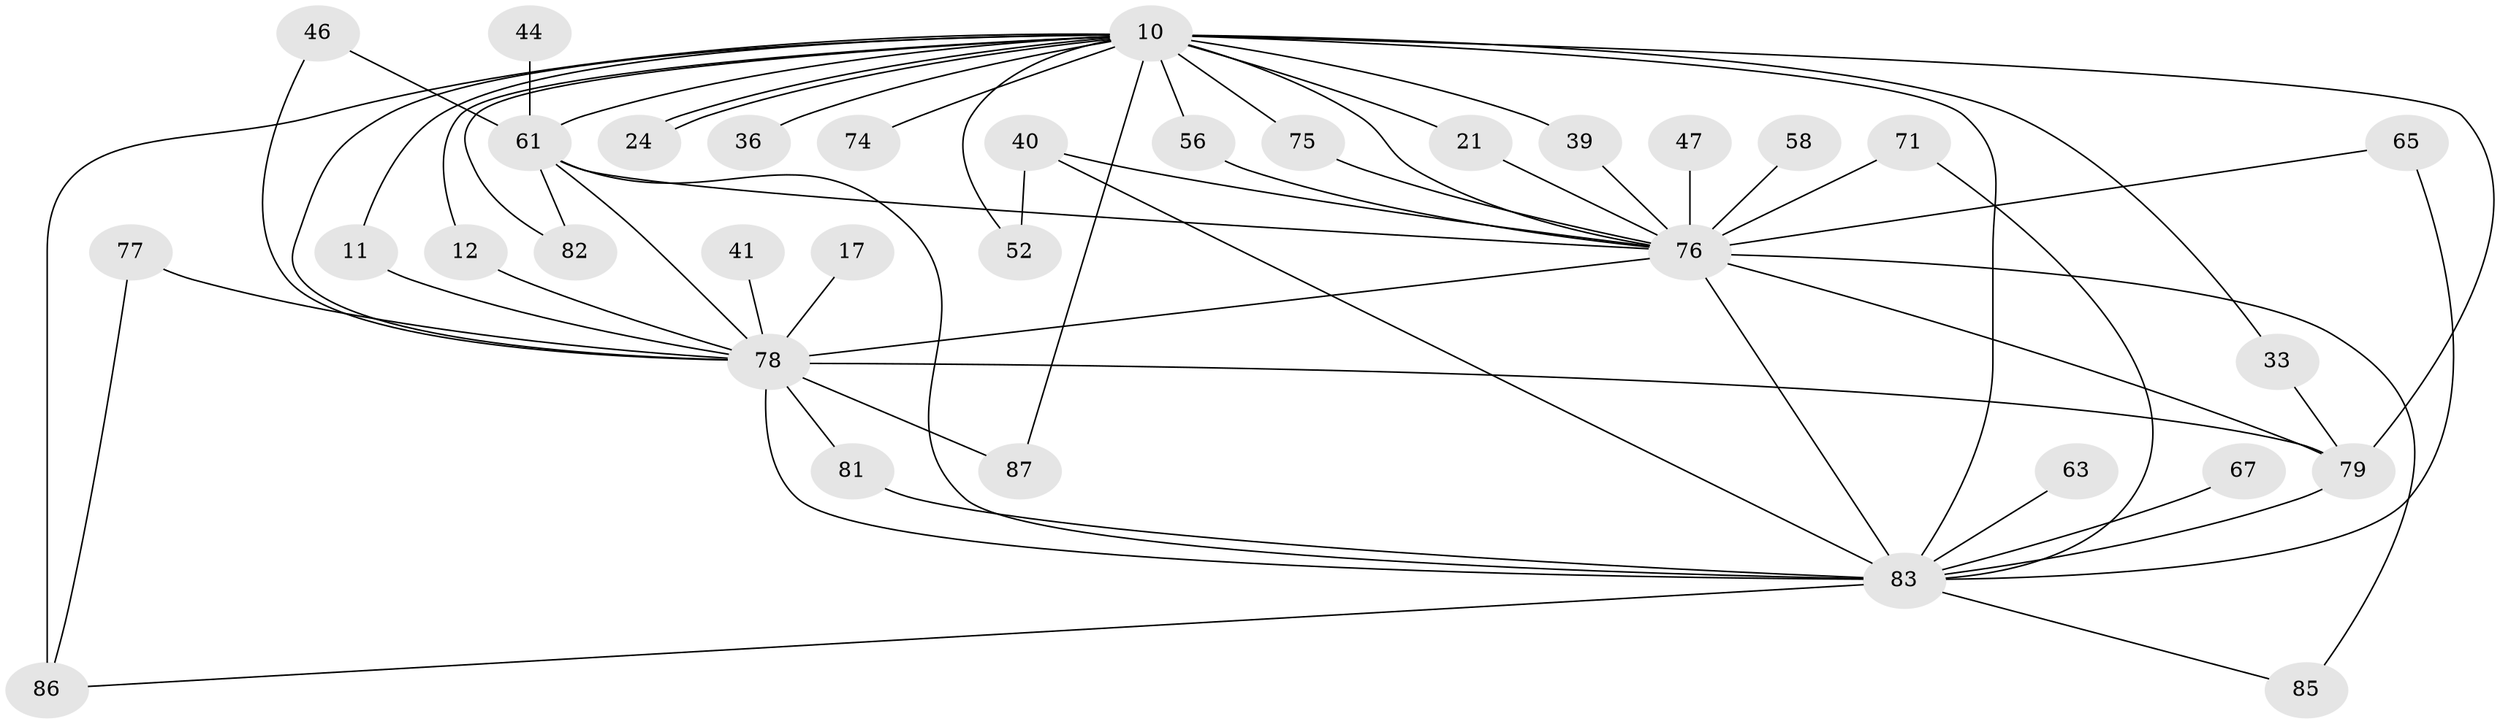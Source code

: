 // original degree distribution, {20: 0.011494252873563218, 11: 0.022988505747126436, 18: 0.011494252873563218, 24: 0.011494252873563218, 17: 0.011494252873563218, 19: 0.011494252873563218, 12: 0.011494252873563218, 25: 0.011494252873563218, 29: 0.011494252873563218, 2: 0.5057471264367817, 6: 0.034482758620689655, 4: 0.09195402298850575, 3: 0.20689655172413793, 5: 0.04597701149425287}
// Generated by graph-tools (version 1.1) at 2025/49/03/04/25 21:49:03]
// undirected, 34 vertices, 61 edges
graph export_dot {
graph [start="1"]
  node [color=gray90,style=filled];
  10 [super="+9"];
  11;
  12;
  17;
  21;
  24;
  33;
  36;
  39;
  40 [super="+32"];
  41;
  44;
  46;
  47;
  52 [super="+49"];
  56;
  58;
  61 [super="+54+29+8"];
  63;
  65;
  67;
  71;
  74;
  75;
  76 [super="+26+4+53"];
  77;
  78 [super="+60+6"];
  79 [super="+66+19+34+69+51"];
  81;
  82;
  83 [super="+64+50+68+70+62"];
  85 [super="+31+84+80"];
  86 [super="+25+30+73"];
  87;
  10 -- 11;
  10 -- 21;
  10 -- 24;
  10 -- 24;
  10 -- 33;
  10 -- 36 [weight=2];
  10 -- 56;
  10 -- 74 [weight=2];
  10 -- 75;
  10 -- 12;
  10 -- 82;
  10 -- 87;
  10 -- 39;
  10 -- 52 [weight=2];
  10 -- 86 [weight=4];
  10 -- 78 [weight=5];
  10 -- 83 [weight=14];
  10 -- 79;
  10 -- 76 [weight=5];
  10 -- 61 [weight=4];
  11 -- 78;
  12 -- 78;
  17 -- 78 [weight=2];
  21 -- 76;
  33 -- 79;
  39 -- 76;
  40 -- 76;
  40 -- 52;
  40 -- 83 [weight=2];
  41 -- 78 [weight=2];
  44 -- 61 [weight=2];
  46 -- 78;
  46 -- 61;
  47 -- 76 [weight=2];
  56 -- 76;
  58 -- 76 [weight=2];
  61 -- 76 [weight=6];
  61 -- 78 [weight=7];
  61 -- 82;
  61 -- 83 [weight=4];
  63 -- 83 [weight=2];
  65 -- 83;
  65 -- 76;
  67 -- 83 [weight=2];
  71 -- 83;
  71 -- 76;
  75 -- 76;
  76 -- 79 [weight=5];
  76 -- 78 [weight=6];
  76 -- 83 [weight=9];
  76 -- 85 [weight=3];
  77 -- 86;
  77 -- 78;
  78 -- 81;
  78 -- 87;
  78 -- 79 [weight=4];
  78 -- 83 [weight=6];
  79 -- 83;
  81 -- 83;
  83 -- 85 [weight=3];
  83 -- 86 [weight=2];
}
